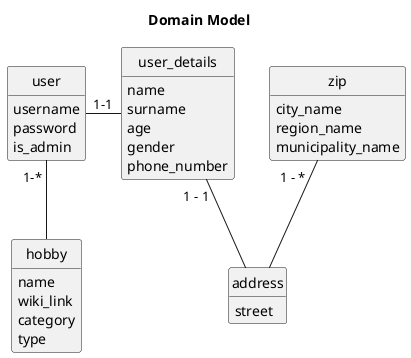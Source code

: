@startuml
Title Domain Model
hide circle
hide methods

user  "1-* "-- hobby
user "1-1"- user_details
user_details "1 - 1"-- address
zip "1 - *  "-- address


class user{
    username
    password
    is_admin
}

class hobby {
    name
    wiki_link
    category
    type
}

class user_details{
    name
    surname
    age
    gender
    phone_number
}

class address{
    street
}

class zip{
    city_name
    region_name
    municipality_name
}

@enduml